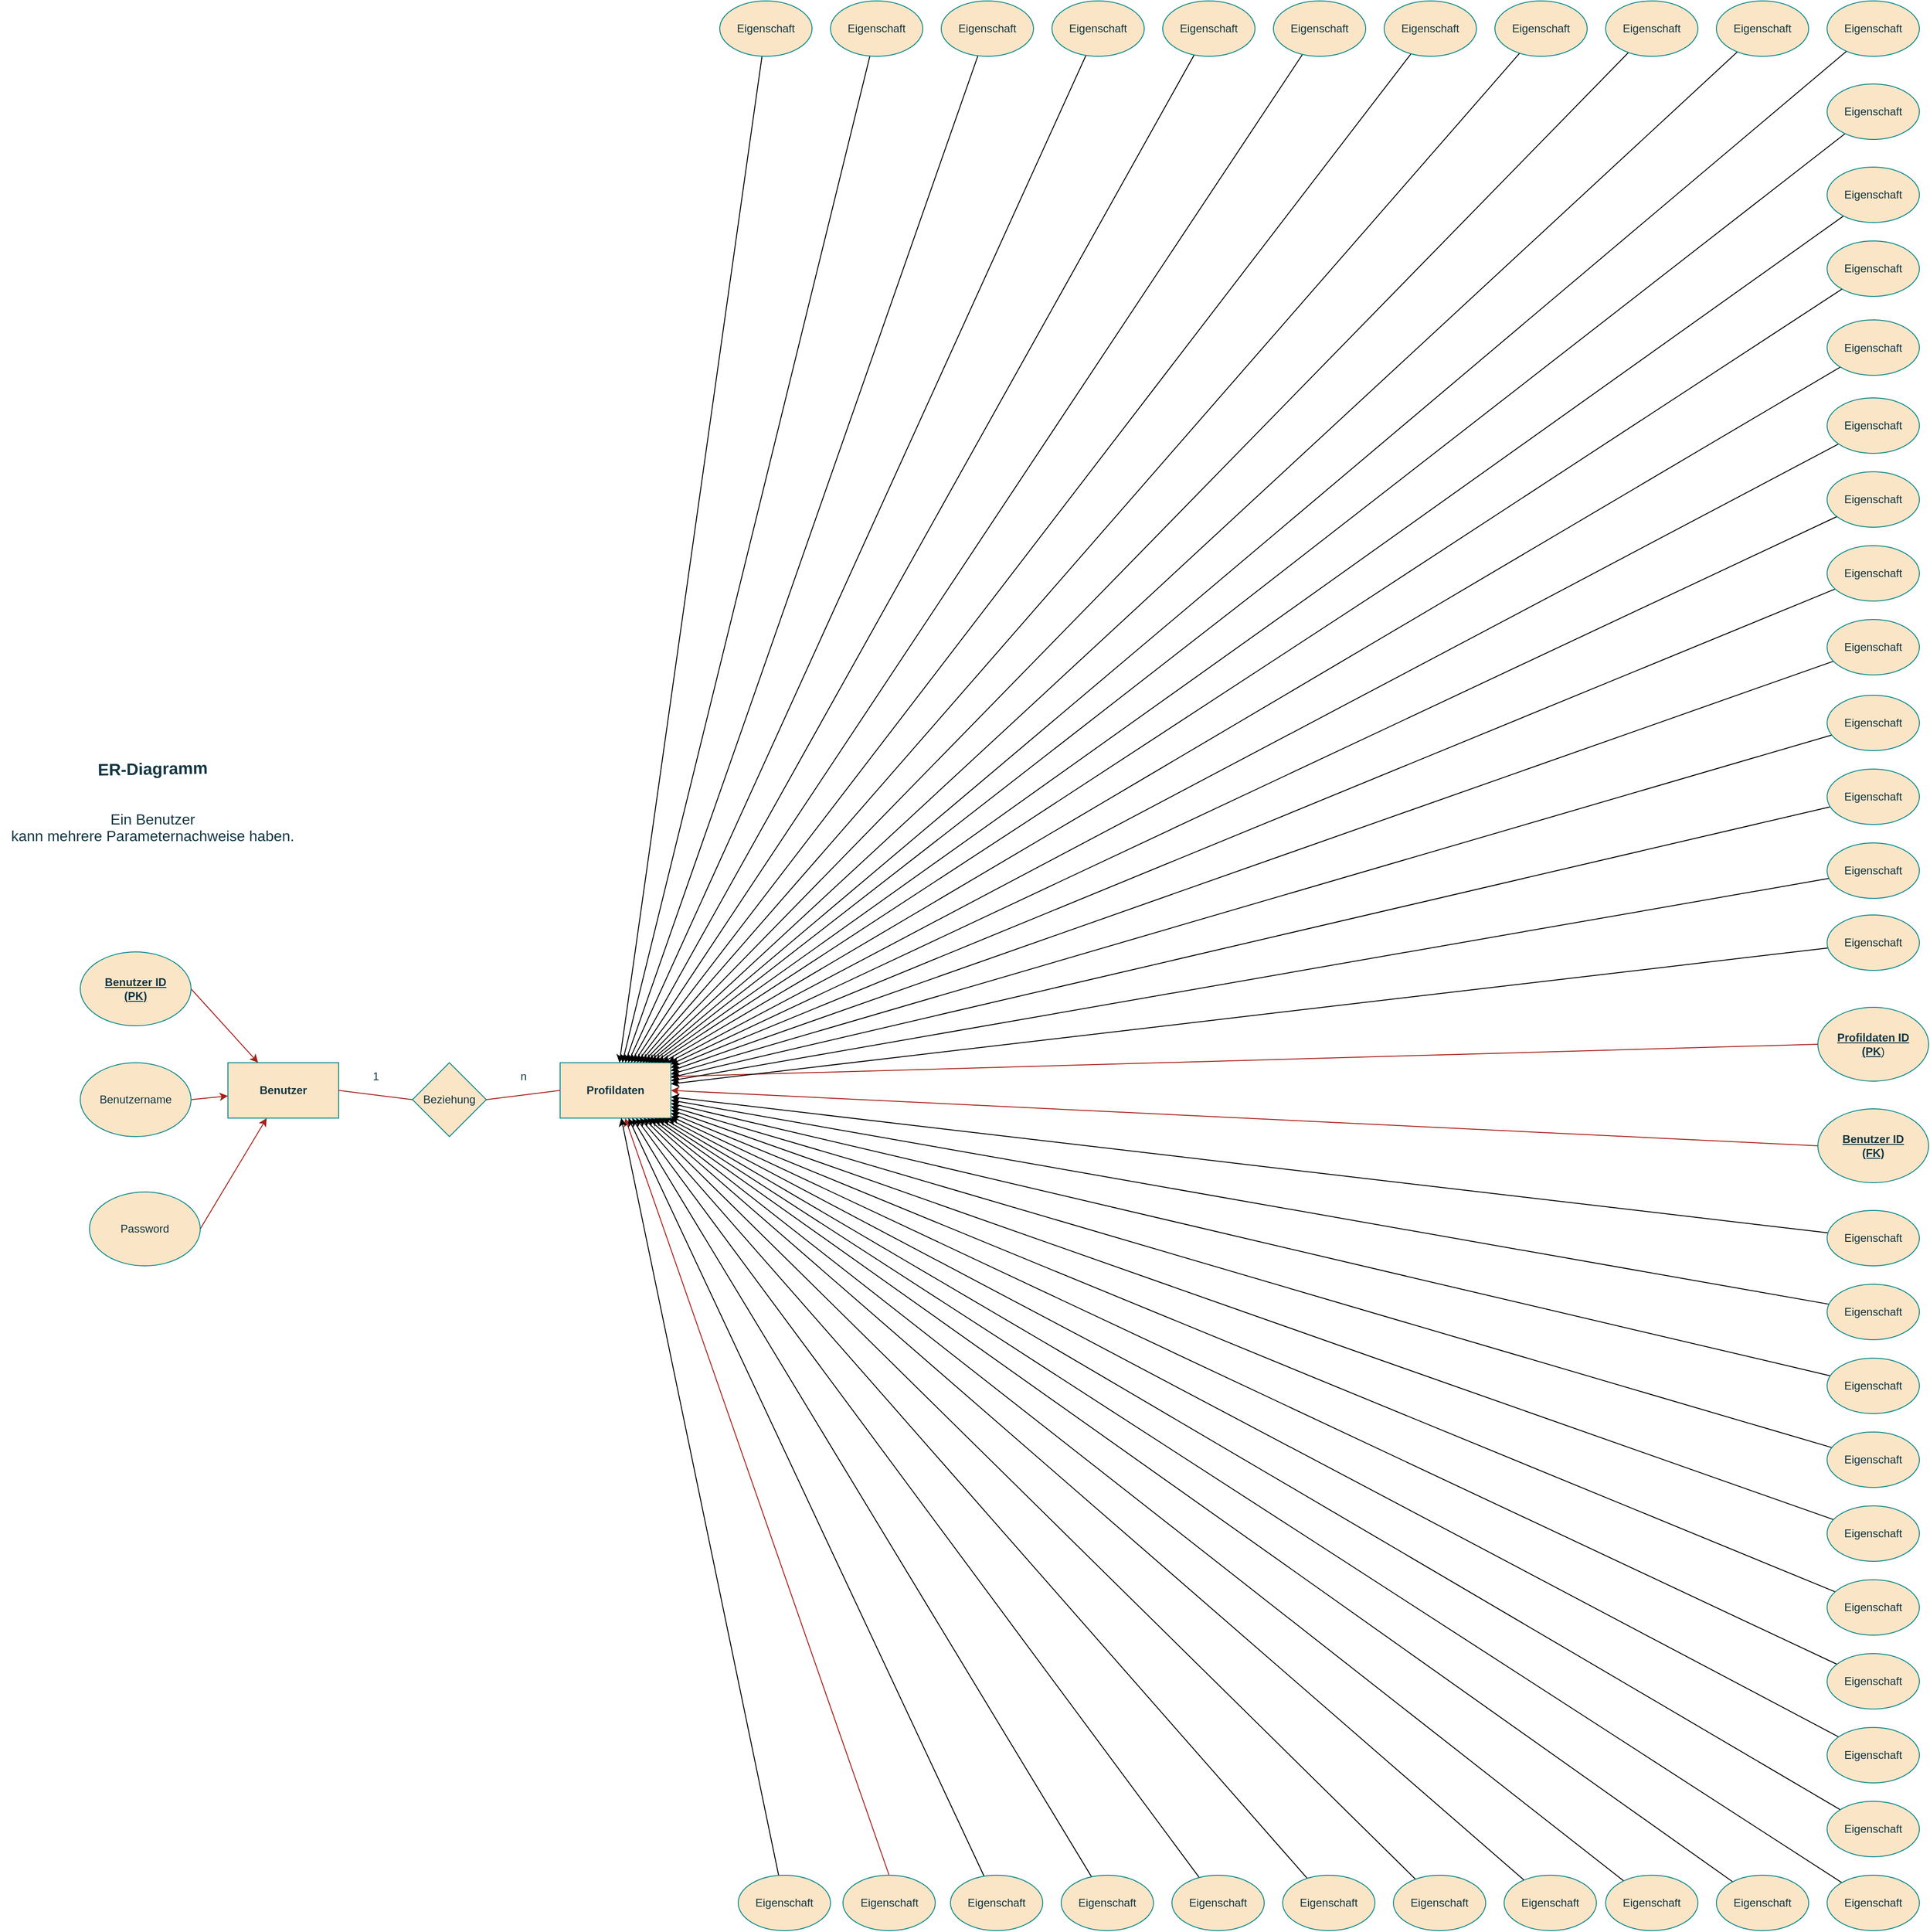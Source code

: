 <mxfile version="24.8.6">
  <diagram name="Seite-1" id="MP-LLtCLatFORLgfSGGj">
    <mxGraphModel dx="4717" dy="3384" grid="1" gridSize="10" guides="1" tooltips="1" connect="1" arrows="1" fold="1" page="1" pageScale="1" pageWidth="827" pageHeight="1169" math="0" shadow="0">
      <root>
        <mxCell id="0" />
        <mxCell id="1" parent="0" />
        <mxCell id="QgiqVFYCfaP-VQnLxZwK-1" value="&lt;b&gt;Benutzer&lt;/b&gt;" style="rounded=0;whiteSpace=wrap;html=1;labelBackgroundColor=none;fillColor=#FAE5C7;strokeColor=#0F8B8D;fontColor=#143642;" parent="1" vertex="1">
          <mxGeometry x="-253" y="220" width="120" height="60" as="geometry" />
        </mxCell>
        <mxCell id="QgiqVFYCfaP-VQnLxZwK-2" style="rounded=0;orthogonalLoop=1;jettySize=auto;html=1;exitX=1;exitY=0.5;exitDx=0;exitDy=0;labelBackgroundColor=none;strokeColor=#A8201A;fontColor=default;" parent="1" source="QgiqVFYCfaP-VQnLxZwK-3" target="QgiqVFYCfaP-VQnLxZwK-1" edge="1">
          <mxGeometry relative="1" as="geometry" />
        </mxCell>
        <mxCell id="QgiqVFYCfaP-VQnLxZwK-3" value="Benutzername" style="ellipse;whiteSpace=wrap;html=1;labelBackgroundColor=none;fillColor=#FAE5C7;strokeColor=#0F8B8D;fontColor=#143642;" parent="1" vertex="1">
          <mxGeometry x="-413" y="220" width="120" height="80" as="geometry" />
        </mxCell>
        <mxCell id="QgiqVFYCfaP-VQnLxZwK-4" value="Beziehung" style="rhombus;whiteSpace=wrap;html=1;labelBackgroundColor=none;fillColor=#FAE5C7;strokeColor=#0F8B8D;fontColor=#143642;" parent="1" vertex="1">
          <mxGeometry x="-53" y="220" width="80" height="80" as="geometry" />
        </mxCell>
        <mxCell id="QgiqVFYCfaP-VQnLxZwK-5" value="&lt;b&gt;Profildaten&lt;/b&gt;" style="rounded=0;whiteSpace=wrap;html=1;labelBackgroundColor=none;fillColor=#FAE5C7;strokeColor=#0F8B8D;fontColor=#143642;" parent="1" vertex="1">
          <mxGeometry x="107" y="220" width="120" height="60" as="geometry" />
        </mxCell>
        <mxCell id="QgiqVFYCfaP-VQnLxZwK-6" value="" style="endArrow=none;html=1;rounded=0;exitX=1;exitY=0.5;exitDx=0;exitDy=0;entryX=0;entryY=0.5;entryDx=0;entryDy=0;labelBackgroundColor=none;strokeColor=#A8201A;fontColor=default;" parent="1" source="QgiqVFYCfaP-VQnLxZwK-1" target="QgiqVFYCfaP-VQnLxZwK-4" edge="1">
          <mxGeometry width="50" height="50" relative="1" as="geometry">
            <mxPoint x="-93" y="180" as="sourcePoint" />
            <mxPoint x="-43" y="130" as="targetPoint" />
          </mxGeometry>
        </mxCell>
        <mxCell id="QgiqVFYCfaP-VQnLxZwK-7" value="" style="endArrow=none;html=1;rounded=0;exitX=1;exitY=0.5;exitDx=0;exitDy=0;entryX=0;entryY=0.5;entryDx=0;entryDy=0;labelBackgroundColor=none;strokeColor=#A8201A;fontColor=default;" parent="1" source="QgiqVFYCfaP-VQnLxZwK-4" target="QgiqVFYCfaP-VQnLxZwK-5" edge="1">
          <mxGeometry width="50" height="50" relative="1" as="geometry">
            <mxPoint x="67" y="210" as="sourcePoint" />
            <mxPoint x="117" y="160" as="targetPoint" />
          </mxGeometry>
        </mxCell>
        <mxCell id="QgiqVFYCfaP-VQnLxZwK-8" value="1" style="text;html=1;align=center;verticalAlign=middle;resizable=0;points=[];autosize=1;strokeColor=none;fillColor=none;labelBackgroundColor=none;fontColor=#143642;" parent="1" vertex="1">
          <mxGeometry x="-108" y="220" width="30" height="30" as="geometry" />
        </mxCell>
        <mxCell id="QgiqVFYCfaP-VQnLxZwK-9" value="n" style="text;html=1;align=center;verticalAlign=middle;resizable=0;points=[];autosize=1;strokeColor=none;fillColor=none;labelBackgroundColor=none;fontColor=#143642;" parent="1" vertex="1">
          <mxGeometry x="52" y="220" width="30" height="30" as="geometry" />
        </mxCell>
        <mxCell id="QgiqVFYCfaP-VQnLxZwK-10" style="rounded=0;orthogonalLoop=1;jettySize=auto;html=1;exitX=0;exitY=0.5;exitDx=0;exitDy=0;entryX=1;entryY=0.5;entryDx=0;entryDy=0;labelBackgroundColor=none;strokeColor=#A8201A;fontColor=default;" parent="1" source="QgiqVFYCfaP-VQnLxZwK-11" target="QgiqVFYCfaP-VQnLxZwK-5" edge="1">
          <mxGeometry relative="1" as="geometry" />
        </mxCell>
        <mxCell id="QgiqVFYCfaP-VQnLxZwK-11" value="&lt;b&gt;&lt;u&gt;Benutzer ID&lt;/u&gt;&lt;/b&gt;&lt;div&gt;&lt;b&gt;&lt;u&gt;(FK)&lt;/u&gt;&lt;/b&gt;&lt;/div&gt;" style="ellipse;whiteSpace=wrap;html=1;labelBackgroundColor=none;fillColor=#FAE5C7;strokeColor=#0F8B8D;fontColor=#143642;" parent="1" vertex="1">
          <mxGeometry x="1470" y="270" width="120" height="80" as="geometry" />
        </mxCell>
        <mxCell id="QgiqVFYCfaP-VQnLxZwK-12" style="rounded=0;orthogonalLoop=1;jettySize=auto;html=1;exitX=1;exitY=0.5;exitDx=0;exitDy=0;labelBackgroundColor=none;strokeColor=#A8201A;fontColor=default;" parent="1" source="QgiqVFYCfaP-VQnLxZwK-13" target="QgiqVFYCfaP-VQnLxZwK-1" edge="1">
          <mxGeometry relative="1" as="geometry" />
        </mxCell>
        <mxCell id="QgiqVFYCfaP-VQnLxZwK-13" value="Password" style="ellipse;whiteSpace=wrap;html=1;labelBackgroundColor=none;fillColor=#FAE5C7;strokeColor=#0F8B8D;fontColor=#143642;" parent="1" vertex="1">
          <mxGeometry x="-403" y="360" width="120" height="80" as="geometry" />
        </mxCell>
        <mxCell id="QgiqVFYCfaP-VQnLxZwK-14" style="rounded=0;orthogonalLoop=1;jettySize=auto;html=1;exitX=1;exitY=0.5;exitDx=0;exitDy=0;labelBackgroundColor=none;strokeColor=#A8201A;fontColor=default;" parent="1" source="QgiqVFYCfaP-VQnLxZwK-15" target="QgiqVFYCfaP-VQnLxZwK-1" edge="1">
          <mxGeometry relative="1" as="geometry" />
        </mxCell>
        <mxCell id="QgiqVFYCfaP-VQnLxZwK-15" value="&lt;u&gt;&lt;b&gt;Benutzer ID&lt;/b&gt;&lt;/u&gt;&lt;div&gt;&lt;u&gt;&lt;b&gt;(PK)&lt;/b&gt;&lt;/u&gt;&lt;/div&gt;" style="ellipse;whiteSpace=wrap;html=1;labelBackgroundColor=none;fillColor=#FAE5C7;strokeColor=#0F8B8D;fontColor=#143642;" parent="1" vertex="1">
          <mxGeometry x="-413" y="100" width="120" height="80" as="geometry" />
        </mxCell>
        <mxCell id="QgiqVFYCfaP-VQnLxZwK-22" style="rounded=0;orthogonalLoop=1;jettySize=auto;html=1;exitX=0.5;exitY=0;exitDx=0;exitDy=0;labelBackgroundColor=none;strokeColor=#A8201A;fontColor=default;curved=1;" parent="1" source="QgiqVFYCfaP-VQnLxZwK-23" target="QgiqVFYCfaP-VQnLxZwK-5" edge="1">
          <mxGeometry relative="1" as="geometry" />
        </mxCell>
        <mxCell id="QgiqVFYCfaP-VQnLxZwK-23" value="Eigenschaft" style="ellipse;whiteSpace=wrap;html=1;labelBackgroundColor=none;fillColor=#FAE5C7;strokeColor=#0F8B8D;fontColor=#143642;" parent="1" vertex="1">
          <mxGeometry x="413.5" y="1100" width="100" height="60" as="geometry" />
        </mxCell>
        <mxCell id="QgiqVFYCfaP-VQnLxZwK-26" style="rounded=0;orthogonalLoop=1;jettySize=auto;html=1;exitX=0;exitY=0.5;exitDx=0;exitDy=0;entryX=1;entryY=0.25;entryDx=0;entryDy=0;labelBackgroundColor=none;strokeColor=#A8201A;fontColor=default;" parent="1" source="QgiqVFYCfaP-VQnLxZwK-27" target="QgiqVFYCfaP-VQnLxZwK-5" edge="1">
          <mxGeometry relative="1" as="geometry" />
        </mxCell>
        <mxCell id="QgiqVFYCfaP-VQnLxZwK-27" value="&lt;b&gt;&lt;u&gt;Profildaten ID&lt;/u&gt;&lt;/b&gt;&lt;div&gt;&lt;b&gt;&lt;u&gt;(PK&lt;/u&gt;&lt;/b&gt;)&lt;/div&gt;" style="ellipse;whiteSpace=wrap;html=1;labelBackgroundColor=none;fillColor=#FAE5C7;strokeColor=#0F8B8D;fontColor=#143642;" parent="1" vertex="1">
          <mxGeometry x="1470" y="160" width="120" height="80" as="geometry" />
        </mxCell>
        <mxCell id="QgiqVFYCfaP-VQnLxZwK-28" value="&lt;p style=&quot;mso-margin-top-alt:auto;mso-margin-bottom-alt:auto;&lt;br/&gt;line-height:normal;mso-outline-level:3&quot; class=&quot;MsoNormal&quot;&gt;&lt;b&gt;&lt;span style=&quot;font-size:13.5pt;&lt;br/&gt;font-family:&amp;quot;Times New Roman&amp;quot;,serif;mso-fareast-font-family:&amp;quot;Times New Roman&amp;quot;;&lt;br/&gt;mso-font-kerning:0pt;mso-ligatures:none;mso-fareast-language:DE&quot;&gt;ER-Diagramm&lt;br&gt;&lt;/span&gt;&lt;/b&gt;&lt;/p&gt;" style="text;html=1;align=center;verticalAlign=middle;resizable=0;points=[];autosize=1;strokeColor=none;fillColor=none;rotation=-1;labelBackgroundColor=none;fontColor=#143642;" parent="1" vertex="1">
          <mxGeometry x="-405" y="-128" width="140" height="60" as="geometry" />
        </mxCell>
        <mxCell id="QgiqVFYCfaP-VQnLxZwK-29" value="&lt;p style=&quot;mso-margin-top-alt:auto;mso-margin-bottom-alt:auto;&lt;br/&gt;margin-left:36.0pt;line-height:normal&quot; class=&quot;MsoNormal&quot;&gt;&lt;span style=&quot;font-size:12.0pt;&lt;br/&gt;font-family:&amp;quot;Times New Roman&amp;quot;,serif;mso-fareast-font-family:&amp;quot;Times New Roman&amp;quot;;&lt;br/&gt;mso-font-kerning:0pt;mso-ligatures:none;mso-fareast-language:DE&quot;&gt;Ein Benutzer&lt;br&gt;kann mehrere Parameternachweise haben.&lt;b&gt;&lt;/b&gt;&lt;/span&gt;&lt;/p&gt;" style="text;html=1;align=center;verticalAlign=middle;resizable=0;points=[];autosize=1;strokeColor=none;fillColor=none;labelBackgroundColor=none;fontColor=#143642;" parent="1" vertex="1">
          <mxGeometry x="-500" y="-70" width="330" height="70" as="geometry" />
        </mxCell>
        <mxCell id="cBlSXwgAB2ltFDq-QTNZ-32" style="rounded=0;orthogonalLoop=1;jettySize=auto;html=1;" edge="1" parent="1" source="QgiqVFYCfaP-VQnLxZwK-30" target="QgiqVFYCfaP-VQnLxZwK-5">
          <mxGeometry relative="1" as="geometry" />
        </mxCell>
        <mxCell id="QgiqVFYCfaP-VQnLxZwK-30" value="Eigenschaft" style="ellipse;whiteSpace=wrap;html=1;labelBackgroundColor=none;fillColor=#FAE5C7;strokeColor=#0F8B8D;fontColor=#143642;" parent="1" vertex="1">
          <mxGeometry x="1480" y="-930" width="100" height="60" as="geometry" />
        </mxCell>
        <mxCell id="cBlSXwgAB2ltFDq-QTNZ-31" style="rounded=0;orthogonalLoop=1;jettySize=auto;html=1;" edge="1" parent="1" source="QgiqVFYCfaP-VQnLxZwK-31" target="QgiqVFYCfaP-VQnLxZwK-5">
          <mxGeometry relative="1" as="geometry" />
        </mxCell>
        <mxCell id="QgiqVFYCfaP-VQnLxZwK-31" value="Eigenschaft" style="ellipse;whiteSpace=wrap;html=1;labelBackgroundColor=none;fillColor=#FAE5C7;strokeColor=#0F8B8D;fontColor=#143642;" parent="1" vertex="1">
          <mxGeometry x="1480" y="-840" width="100" height="60" as="geometry" />
        </mxCell>
        <mxCell id="cBlSXwgAB2ltFDq-QTNZ-30" style="rounded=0;orthogonalLoop=1;jettySize=auto;html=1;" edge="1" parent="1" source="QgiqVFYCfaP-VQnLxZwK-32" target="QgiqVFYCfaP-VQnLxZwK-5">
          <mxGeometry relative="1" as="geometry" />
        </mxCell>
        <mxCell id="QgiqVFYCfaP-VQnLxZwK-32" value="Eigenschaft" style="ellipse;whiteSpace=wrap;html=1;labelBackgroundColor=none;fillColor=#FAE5C7;strokeColor=#0F8B8D;fontColor=#143642;" parent="1" vertex="1">
          <mxGeometry x="1480" y="-750" width="100" height="60" as="geometry" />
        </mxCell>
        <mxCell id="cBlSXwgAB2ltFDq-QTNZ-29" style="rounded=0;orthogonalLoop=1;jettySize=auto;html=1;" edge="1" parent="1" source="QgiqVFYCfaP-VQnLxZwK-33" target="QgiqVFYCfaP-VQnLxZwK-5">
          <mxGeometry relative="1" as="geometry" />
        </mxCell>
        <mxCell id="QgiqVFYCfaP-VQnLxZwK-33" value="Eigenschaft" style="ellipse;whiteSpace=wrap;html=1;labelBackgroundColor=none;fillColor=#FAE5C7;strokeColor=#0F8B8D;fontColor=#143642;" parent="1" vertex="1">
          <mxGeometry x="1480" y="-670" width="100" height="60" as="geometry" />
        </mxCell>
        <mxCell id="cBlSXwgAB2ltFDq-QTNZ-28" style="rounded=0;orthogonalLoop=1;jettySize=auto;html=1;" edge="1" parent="1" source="QgiqVFYCfaP-VQnLxZwK-34" target="QgiqVFYCfaP-VQnLxZwK-5">
          <mxGeometry relative="1" as="geometry" />
        </mxCell>
        <mxCell id="QgiqVFYCfaP-VQnLxZwK-34" value="Eigenschaft" style="ellipse;whiteSpace=wrap;html=1;labelBackgroundColor=none;fillColor=#FAE5C7;strokeColor=#0F8B8D;fontColor=#143642;" parent="1" vertex="1">
          <mxGeometry x="1480" y="-584.5" width="100" height="60" as="geometry" />
        </mxCell>
        <mxCell id="cBlSXwgAB2ltFDq-QTNZ-27" style="rounded=0;orthogonalLoop=1;jettySize=auto;html=1;" edge="1" parent="1" source="QgiqVFYCfaP-VQnLxZwK-35" target="QgiqVFYCfaP-VQnLxZwK-5">
          <mxGeometry relative="1" as="geometry" />
        </mxCell>
        <mxCell id="QgiqVFYCfaP-VQnLxZwK-35" value="Eigenschaft" style="ellipse;whiteSpace=wrap;html=1;labelBackgroundColor=none;fillColor=#FAE5C7;strokeColor=#0F8B8D;fontColor=#143642;" parent="1" vertex="1">
          <mxGeometry x="1480" y="-500" width="100" height="60" as="geometry" />
        </mxCell>
        <mxCell id="cBlSXwgAB2ltFDq-QTNZ-26" style="rounded=0;orthogonalLoop=1;jettySize=auto;html=1;" edge="1" parent="1" source="QgiqVFYCfaP-VQnLxZwK-36" target="QgiqVFYCfaP-VQnLxZwK-5">
          <mxGeometry relative="1" as="geometry" />
        </mxCell>
        <mxCell id="QgiqVFYCfaP-VQnLxZwK-36" value="Eigenschaft" style="ellipse;whiteSpace=wrap;html=1;labelBackgroundColor=none;fillColor=#FAE5C7;strokeColor=#0F8B8D;fontColor=#143642;" parent="1" vertex="1">
          <mxGeometry x="1480" y="-420" width="100" height="60" as="geometry" />
        </mxCell>
        <mxCell id="cBlSXwgAB2ltFDq-QTNZ-25" style="rounded=0;orthogonalLoop=1;jettySize=auto;html=1;" edge="1" parent="1" source="QgiqVFYCfaP-VQnLxZwK-37" target="QgiqVFYCfaP-VQnLxZwK-5">
          <mxGeometry relative="1" as="geometry" />
        </mxCell>
        <mxCell id="QgiqVFYCfaP-VQnLxZwK-37" value="Eigenschaft" style="ellipse;whiteSpace=wrap;html=1;labelBackgroundColor=none;fillColor=#FAE5C7;strokeColor=#0F8B8D;fontColor=#143642;" parent="1" vertex="1">
          <mxGeometry x="1480" y="-340" width="100" height="60" as="geometry" />
        </mxCell>
        <mxCell id="cBlSXwgAB2ltFDq-QTNZ-24" style="rounded=0;orthogonalLoop=1;jettySize=auto;html=1;" edge="1" parent="1" source="QgiqVFYCfaP-VQnLxZwK-38" target="QgiqVFYCfaP-VQnLxZwK-5">
          <mxGeometry relative="1" as="geometry" />
        </mxCell>
        <mxCell id="QgiqVFYCfaP-VQnLxZwK-38" value="Eigenschaft" style="ellipse;whiteSpace=wrap;html=1;labelBackgroundColor=none;fillColor=#FAE5C7;strokeColor=#0F8B8D;fontColor=#143642;" parent="1" vertex="1">
          <mxGeometry x="1480" y="-260" width="100" height="60" as="geometry" />
        </mxCell>
        <mxCell id="cBlSXwgAB2ltFDq-QTNZ-23" style="rounded=0;orthogonalLoop=1;jettySize=auto;html=1;" edge="1" parent="1" source="QgiqVFYCfaP-VQnLxZwK-39" target="QgiqVFYCfaP-VQnLxZwK-5">
          <mxGeometry relative="1" as="geometry" />
        </mxCell>
        <mxCell id="QgiqVFYCfaP-VQnLxZwK-39" value="Eigenschaft" style="ellipse;whiteSpace=wrap;html=1;labelBackgroundColor=none;fillColor=#FAE5C7;strokeColor=#0F8B8D;fontColor=#143642;" parent="1" vertex="1">
          <mxGeometry x="1480" y="-178" width="100" height="60" as="geometry" />
        </mxCell>
        <mxCell id="cBlSXwgAB2ltFDq-QTNZ-22" style="rounded=0;orthogonalLoop=1;jettySize=auto;html=1;" edge="1" parent="1" source="QgiqVFYCfaP-VQnLxZwK-40" target="QgiqVFYCfaP-VQnLxZwK-5">
          <mxGeometry relative="1" as="geometry" />
        </mxCell>
        <mxCell id="QgiqVFYCfaP-VQnLxZwK-40" value="Eigenschaft" style="ellipse;whiteSpace=wrap;html=1;labelBackgroundColor=none;fillColor=#FAE5C7;strokeColor=#0F8B8D;fontColor=#143642;" parent="1" vertex="1">
          <mxGeometry x="1480" y="-98" width="100" height="60" as="geometry" />
        </mxCell>
        <mxCell id="cBlSXwgAB2ltFDq-QTNZ-20" style="rounded=0;orthogonalLoop=1;jettySize=auto;html=1;" edge="1" parent="1" source="QgiqVFYCfaP-VQnLxZwK-41" target="QgiqVFYCfaP-VQnLxZwK-5">
          <mxGeometry relative="1" as="geometry" />
        </mxCell>
        <mxCell id="QgiqVFYCfaP-VQnLxZwK-41" value="Eigenschaft" style="ellipse;whiteSpace=wrap;html=1;labelBackgroundColor=none;fillColor=#FAE5C7;strokeColor=#0F8B8D;fontColor=#143642;" parent="1" vertex="1">
          <mxGeometry x="1480" y="-18" width="100" height="60" as="geometry" />
        </mxCell>
        <mxCell id="cBlSXwgAB2ltFDq-QTNZ-21" style="rounded=0;orthogonalLoop=1;jettySize=auto;html=1;" edge="1" parent="1" source="QgiqVFYCfaP-VQnLxZwK-42" target="QgiqVFYCfaP-VQnLxZwK-5">
          <mxGeometry relative="1" as="geometry" />
        </mxCell>
        <mxCell id="QgiqVFYCfaP-VQnLxZwK-42" value="Eigenschaft" style="ellipse;whiteSpace=wrap;html=1;labelBackgroundColor=none;fillColor=#FAE5C7;strokeColor=#0F8B8D;fontColor=#143642;" parent="1" vertex="1">
          <mxGeometry x="1480" y="60" width="100" height="60" as="geometry" />
        </mxCell>
        <mxCell id="cBlSXwgAB2ltFDq-QTNZ-42" style="rounded=0;orthogonalLoop=1;jettySize=auto;html=1;" edge="1" parent="1" source="QgiqVFYCfaP-VQnLxZwK-43" target="QgiqVFYCfaP-VQnLxZwK-5">
          <mxGeometry relative="1" as="geometry" />
        </mxCell>
        <mxCell id="QgiqVFYCfaP-VQnLxZwK-43" value="Eigenschaft" style="ellipse;whiteSpace=wrap;html=1;labelBackgroundColor=none;fillColor=#FAE5C7;strokeColor=#0F8B8D;fontColor=#143642;" parent="1" vertex="1">
          <mxGeometry x="280" y="-930" width="100" height="60" as="geometry" />
        </mxCell>
        <mxCell id="cBlSXwgAB2ltFDq-QTNZ-39" style="rounded=0;orthogonalLoop=1;jettySize=auto;html=1;" edge="1" parent="1" source="QgiqVFYCfaP-VQnLxZwK-44" target="QgiqVFYCfaP-VQnLxZwK-5">
          <mxGeometry relative="1" as="geometry" />
        </mxCell>
        <mxCell id="QgiqVFYCfaP-VQnLxZwK-44" value="Eigenschaft" style="ellipse;whiteSpace=wrap;html=1;labelBackgroundColor=none;fillColor=#FAE5C7;strokeColor=#0F8B8D;fontColor=#143642;" parent="1" vertex="1">
          <mxGeometry x="640" y="-930" width="100" height="60" as="geometry" />
        </mxCell>
        <mxCell id="cBlSXwgAB2ltFDq-QTNZ-38" style="rounded=0;orthogonalLoop=1;jettySize=auto;html=1;" edge="1" parent="1" source="QgiqVFYCfaP-VQnLxZwK-45" target="QgiqVFYCfaP-VQnLxZwK-5">
          <mxGeometry relative="1" as="geometry" />
        </mxCell>
        <mxCell id="QgiqVFYCfaP-VQnLxZwK-45" value="Eigenschaft" style="ellipse;whiteSpace=wrap;html=1;labelBackgroundColor=none;fillColor=#FAE5C7;strokeColor=#0F8B8D;fontColor=#143642;" parent="1" vertex="1">
          <mxGeometry x="760" y="-930" width="100" height="60" as="geometry" />
        </mxCell>
        <mxCell id="cBlSXwgAB2ltFDq-QTNZ-40" style="rounded=0;orthogonalLoop=1;jettySize=auto;html=1;" edge="1" parent="1" source="QgiqVFYCfaP-VQnLxZwK-46" target="QgiqVFYCfaP-VQnLxZwK-5">
          <mxGeometry relative="1" as="geometry" />
        </mxCell>
        <mxCell id="QgiqVFYCfaP-VQnLxZwK-46" value="Eigenschaft" style="ellipse;whiteSpace=wrap;html=1;labelBackgroundColor=none;fillColor=#FAE5C7;strokeColor=#0F8B8D;fontColor=#143642;" parent="1" vertex="1">
          <mxGeometry x="520" y="-930" width="100" height="60" as="geometry" />
        </mxCell>
        <mxCell id="cBlSXwgAB2ltFDq-QTNZ-33" style="rounded=0;orthogonalLoop=1;jettySize=auto;html=1;" edge="1" parent="1" source="QgiqVFYCfaP-VQnLxZwK-47" target="QgiqVFYCfaP-VQnLxZwK-5">
          <mxGeometry relative="1" as="geometry" />
        </mxCell>
        <mxCell id="QgiqVFYCfaP-VQnLxZwK-47" value="Eigenschaft" style="ellipse;whiteSpace=wrap;html=1;labelBackgroundColor=none;fillColor=#FAE5C7;strokeColor=#0F8B8D;fontColor=#143642;" parent="1" vertex="1">
          <mxGeometry x="1360" y="-930" width="100" height="60" as="geometry" />
        </mxCell>
        <mxCell id="cBlSXwgAB2ltFDq-QTNZ-34" style="rounded=0;orthogonalLoop=1;jettySize=auto;html=1;" edge="1" parent="1" source="QgiqVFYCfaP-VQnLxZwK-48" target="QgiqVFYCfaP-VQnLxZwK-5">
          <mxGeometry relative="1" as="geometry" />
        </mxCell>
        <mxCell id="QgiqVFYCfaP-VQnLxZwK-48" value="Eigenschaft" style="ellipse;whiteSpace=wrap;html=1;labelBackgroundColor=none;fillColor=#FAE5C7;strokeColor=#0F8B8D;fontColor=#143642;" parent="1" vertex="1">
          <mxGeometry x="1240" y="-930" width="100" height="60" as="geometry" />
        </mxCell>
        <mxCell id="cBlSXwgAB2ltFDq-QTNZ-35" style="rounded=0;orthogonalLoop=1;jettySize=auto;html=1;" edge="1" parent="1" source="QgiqVFYCfaP-VQnLxZwK-49" target="QgiqVFYCfaP-VQnLxZwK-5">
          <mxGeometry relative="1" as="geometry" />
        </mxCell>
        <mxCell id="QgiqVFYCfaP-VQnLxZwK-49" value="Eigenschaft" style="ellipse;whiteSpace=wrap;html=1;labelBackgroundColor=none;fillColor=#FAE5C7;strokeColor=#0F8B8D;fontColor=#143642;" parent="1" vertex="1">
          <mxGeometry x="1120" y="-930" width="100" height="60" as="geometry" />
        </mxCell>
        <mxCell id="cBlSXwgAB2ltFDq-QTNZ-36" style="rounded=0;orthogonalLoop=1;jettySize=auto;html=1;" edge="1" parent="1" source="QgiqVFYCfaP-VQnLxZwK-50" target="QgiqVFYCfaP-VQnLxZwK-5">
          <mxGeometry relative="1" as="geometry" />
        </mxCell>
        <mxCell id="QgiqVFYCfaP-VQnLxZwK-50" value="Eigenschaft" style="ellipse;whiteSpace=wrap;html=1;labelBackgroundColor=none;fillColor=#FAE5C7;strokeColor=#0F8B8D;fontColor=#143642;" parent="1" vertex="1">
          <mxGeometry x="1000" y="-930" width="100" height="60" as="geometry" />
        </mxCell>
        <mxCell id="cBlSXwgAB2ltFDq-QTNZ-37" style="rounded=0;orthogonalLoop=1;jettySize=auto;html=1;" edge="1" parent="1" source="QgiqVFYCfaP-VQnLxZwK-51" target="QgiqVFYCfaP-VQnLxZwK-5">
          <mxGeometry relative="1" as="geometry" />
        </mxCell>
        <mxCell id="QgiqVFYCfaP-VQnLxZwK-51" value="Eigenschaft" style="ellipse;whiteSpace=wrap;html=1;labelBackgroundColor=none;fillColor=#FAE5C7;strokeColor=#0F8B8D;fontColor=#143642;" parent="1" vertex="1">
          <mxGeometry x="880" y="-930" width="100" height="60" as="geometry" />
        </mxCell>
        <mxCell id="QgiqVFYCfaP-VQnLxZwK-72" style="rounded=0;orthogonalLoop=1;jettySize=auto;html=1;" parent="1" source="QgiqVFYCfaP-VQnLxZwK-52" target="QgiqVFYCfaP-VQnLxZwK-5" edge="1">
          <mxGeometry relative="1" as="geometry" />
        </mxCell>
        <mxCell id="QgiqVFYCfaP-VQnLxZwK-52" value="Eigenschaft" style="ellipse;whiteSpace=wrap;html=1;labelBackgroundColor=none;fillColor=#FAE5C7;strokeColor=#0F8B8D;fontColor=#143642;" parent="1" vertex="1">
          <mxGeometry x="300" y="1100" width="100" height="60" as="geometry" />
        </mxCell>
        <mxCell id="cBlSXwgAB2ltFDq-QTNZ-41" style="rounded=0;orthogonalLoop=1;jettySize=auto;html=1;" edge="1" parent="1" source="QgiqVFYCfaP-VQnLxZwK-53" target="QgiqVFYCfaP-VQnLxZwK-5">
          <mxGeometry relative="1" as="geometry" />
        </mxCell>
        <mxCell id="QgiqVFYCfaP-VQnLxZwK-53" value="Eigenschaft" style="ellipse;whiteSpace=wrap;html=1;labelBackgroundColor=none;fillColor=#FAE5C7;strokeColor=#0F8B8D;fontColor=#143642;" parent="1" vertex="1">
          <mxGeometry x="400" y="-930" width="100" height="60" as="geometry" />
        </mxCell>
        <mxCell id="cBlSXwgAB2ltFDq-QTNZ-18" style="rounded=0;orthogonalLoop=1;jettySize=auto;html=1;" edge="1" parent="1" source="QgiqVFYCfaP-VQnLxZwK-54" target="QgiqVFYCfaP-VQnLxZwK-5">
          <mxGeometry relative="1" as="geometry" />
        </mxCell>
        <mxCell id="QgiqVFYCfaP-VQnLxZwK-54" value="Eigenschaft" style="ellipse;whiteSpace=wrap;html=1;labelBackgroundColor=none;fillColor=#FAE5C7;strokeColor=#0F8B8D;fontColor=#143642;" parent="1" vertex="1">
          <mxGeometry x="1480" y="380" width="100" height="60" as="geometry" />
        </mxCell>
        <mxCell id="cBlSXwgAB2ltFDq-QTNZ-17" style="rounded=0;orthogonalLoop=1;jettySize=auto;html=1;" edge="1" parent="1" source="QgiqVFYCfaP-VQnLxZwK-55" target="QgiqVFYCfaP-VQnLxZwK-5">
          <mxGeometry relative="1" as="geometry" />
        </mxCell>
        <mxCell id="QgiqVFYCfaP-VQnLxZwK-55" value="Eigenschaft" style="ellipse;whiteSpace=wrap;html=1;labelBackgroundColor=none;fillColor=#FAE5C7;strokeColor=#0F8B8D;fontColor=#143642;" parent="1" vertex="1">
          <mxGeometry x="1480" y="460" width="100" height="60" as="geometry" />
        </mxCell>
        <mxCell id="cBlSXwgAB2ltFDq-QTNZ-16" style="rounded=0;orthogonalLoop=1;jettySize=auto;html=1;" edge="1" parent="1" source="QgiqVFYCfaP-VQnLxZwK-56" target="QgiqVFYCfaP-VQnLxZwK-5">
          <mxGeometry relative="1" as="geometry" />
        </mxCell>
        <mxCell id="QgiqVFYCfaP-VQnLxZwK-56" value="Eigenschaft" style="ellipse;whiteSpace=wrap;html=1;labelBackgroundColor=none;fillColor=#FAE5C7;strokeColor=#0F8B8D;fontColor=#143642;" parent="1" vertex="1">
          <mxGeometry x="1480" y="540" width="100" height="60" as="geometry" />
        </mxCell>
        <mxCell id="cBlSXwgAB2ltFDq-QTNZ-15" style="rounded=0;orthogonalLoop=1;jettySize=auto;html=1;" edge="1" parent="1" source="QgiqVFYCfaP-VQnLxZwK-57" target="QgiqVFYCfaP-VQnLxZwK-5">
          <mxGeometry relative="1" as="geometry" />
        </mxCell>
        <mxCell id="QgiqVFYCfaP-VQnLxZwK-57" value="Eigenschaft" style="ellipse;whiteSpace=wrap;html=1;labelBackgroundColor=none;fillColor=#FAE5C7;strokeColor=#0F8B8D;fontColor=#143642;" parent="1" vertex="1">
          <mxGeometry x="1480" y="620" width="100" height="60" as="geometry" />
        </mxCell>
        <mxCell id="cBlSXwgAB2ltFDq-QTNZ-14" style="rounded=0;orthogonalLoop=1;jettySize=auto;html=1;" edge="1" parent="1" source="QgiqVFYCfaP-VQnLxZwK-58" target="QgiqVFYCfaP-VQnLxZwK-5">
          <mxGeometry relative="1" as="geometry" />
        </mxCell>
        <mxCell id="QgiqVFYCfaP-VQnLxZwK-58" value="Eigenschaft" style="ellipse;whiteSpace=wrap;html=1;labelBackgroundColor=none;fillColor=#FAE5C7;strokeColor=#0F8B8D;fontColor=#143642;" parent="1" vertex="1">
          <mxGeometry x="1480" y="700" width="100" height="60" as="geometry" />
        </mxCell>
        <mxCell id="cBlSXwgAB2ltFDq-QTNZ-13" style="rounded=0;orthogonalLoop=1;jettySize=auto;html=1;" edge="1" parent="1" source="QgiqVFYCfaP-VQnLxZwK-59" target="QgiqVFYCfaP-VQnLxZwK-5">
          <mxGeometry relative="1" as="geometry" />
        </mxCell>
        <mxCell id="QgiqVFYCfaP-VQnLxZwK-59" value="Eigenschaft" style="ellipse;whiteSpace=wrap;html=1;labelBackgroundColor=none;fillColor=#FAE5C7;strokeColor=#0F8B8D;fontColor=#143642;" parent="1" vertex="1">
          <mxGeometry x="1480" y="780" width="100" height="60" as="geometry" />
        </mxCell>
        <mxCell id="cBlSXwgAB2ltFDq-QTNZ-12" style="rounded=0;orthogonalLoop=1;jettySize=auto;html=1;" edge="1" parent="1" source="QgiqVFYCfaP-VQnLxZwK-60" target="QgiqVFYCfaP-VQnLxZwK-5">
          <mxGeometry relative="1" as="geometry" />
        </mxCell>
        <mxCell id="QgiqVFYCfaP-VQnLxZwK-60" value="Eigenschaft" style="ellipse;whiteSpace=wrap;html=1;labelBackgroundColor=none;fillColor=#FAE5C7;strokeColor=#0F8B8D;fontColor=#143642;" parent="1" vertex="1">
          <mxGeometry x="1480" y="860" width="100" height="60" as="geometry" />
        </mxCell>
        <mxCell id="cBlSXwgAB2ltFDq-QTNZ-11" style="rounded=0;orthogonalLoop=1;jettySize=auto;html=1;" edge="1" parent="1" source="QgiqVFYCfaP-VQnLxZwK-61" target="QgiqVFYCfaP-VQnLxZwK-5">
          <mxGeometry relative="1" as="geometry" />
        </mxCell>
        <mxCell id="QgiqVFYCfaP-VQnLxZwK-61" value="Eigenschaft" style="ellipse;whiteSpace=wrap;html=1;labelBackgroundColor=none;fillColor=#FAE5C7;strokeColor=#0F8B8D;fontColor=#143642;" parent="1" vertex="1">
          <mxGeometry x="1480" y="940" width="100" height="60" as="geometry" />
        </mxCell>
        <mxCell id="cBlSXwgAB2ltFDq-QTNZ-10" style="rounded=0;orthogonalLoop=1;jettySize=auto;html=1;" edge="1" parent="1" source="QgiqVFYCfaP-VQnLxZwK-62" target="QgiqVFYCfaP-VQnLxZwK-5">
          <mxGeometry relative="1" as="geometry" />
        </mxCell>
        <mxCell id="QgiqVFYCfaP-VQnLxZwK-62" value="Eigenschaft" style="ellipse;whiteSpace=wrap;html=1;labelBackgroundColor=none;fillColor=#FAE5C7;strokeColor=#0F8B8D;fontColor=#143642;" parent="1" vertex="1">
          <mxGeometry x="1480" y="1020" width="100" height="60" as="geometry" />
        </mxCell>
        <mxCell id="cBlSXwgAB2ltFDq-QTNZ-9" style="rounded=0;orthogonalLoop=1;jettySize=auto;html=1;" edge="1" parent="1" source="QgiqVFYCfaP-VQnLxZwK-63" target="QgiqVFYCfaP-VQnLxZwK-5">
          <mxGeometry relative="1" as="geometry" />
        </mxCell>
        <mxCell id="QgiqVFYCfaP-VQnLxZwK-63" value="Eigenschaft" style="ellipse;whiteSpace=wrap;html=1;labelBackgroundColor=none;fillColor=#FAE5C7;strokeColor=#0F8B8D;fontColor=#143642;" parent="1" vertex="1">
          <mxGeometry x="1480" y="1100" width="100" height="60" as="geometry" />
        </mxCell>
        <mxCell id="cBlSXwgAB2ltFDq-QTNZ-8" style="rounded=0;orthogonalLoop=1;jettySize=auto;html=1;" edge="1" parent="1" source="QgiqVFYCfaP-VQnLxZwK-64" target="QgiqVFYCfaP-VQnLxZwK-5">
          <mxGeometry relative="1" as="geometry" />
        </mxCell>
        <mxCell id="QgiqVFYCfaP-VQnLxZwK-64" value="Eigenschaft" style="ellipse;whiteSpace=wrap;html=1;labelBackgroundColor=none;fillColor=#FAE5C7;strokeColor=#0F8B8D;fontColor=#143642;" parent="1" vertex="1">
          <mxGeometry x="1360" y="1100" width="100" height="60" as="geometry" />
        </mxCell>
        <mxCell id="cBlSXwgAB2ltFDq-QTNZ-7" style="rounded=0;orthogonalLoop=1;jettySize=auto;html=1;" edge="1" parent="1" source="QgiqVFYCfaP-VQnLxZwK-65" target="QgiqVFYCfaP-VQnLxZwK-5">
          <mxGeometry relative="1" as="geometry" />
        </mxCell>
        <mxCell id="QgiqVFYCfaP-VQnLxZwK-65" value="Eigenschaft" style="ellipse;whiteSpace=wrap;html=1;labelBackgroundColor=none;fillColor=#FAE5C7;strokeColor=#0F8B8D;fontColor=#143642;" parent="1" vertex="1">
          <mxGeometry x="1240" y="1100" width="100" height="60" as="geometry" />
        </mxCell>
        <mxCell id="cBlSXwgAB2ltFDq-QTNZ-6" style="rounded=0;orthogonalLoop=1;jettySize=auto;html=1;" edge="1" parent="1" source="QgiqVFYCfaP-VQnLxZwK-66" target="QgiqVFYCfaP-VQnLxZwK-5">
          <mxGeometry relative="1" as="geometry" />
        </mxCell>
        <mxCell id="QgiqVFYCfaP-VQnLxZwK-66" value="Eigenschaft" style="ellipse;whiteSpace=wrap;html=1;labelBackgroundColor=none;fillColor=#FAE5C7;strokeColor=#0F8B8D;fontColor=#143642;" parent="1" vertex="1">
          <mxGeometry x="1130" y="1100" width="100" height="60" as="geometry" />
        </mxCell>
        <mxCell id="cBlSXwgAB2ltFDq-QTNZ-5" style="rounded=0;orthogonalLoop=1;jettySize=auto;html=1;" edge="1" parent="1" source="QgiqVFYCfaP-VQnLxZwK-67" target="QgiqVFYCfaP-VQnLxZwK-5">
          <mxGeometry relative="1" as="geometry" />
        </mxCell>
        <mxCell id="QgiqVFYCfaP-VQnLxZwK-67" value="Eigenschaft" style="ellipse;whiteSpace=wrap;html=1;labelBackgroundColor=none;fillColor=#FAE5C7;strokeColor=#0F8B8D;fontColor=#143642;" parent="1" vertex="1">
          <mxGeometry x="1010" y="1100" width="100" height="60" as="geometry" />
        </mxCell>
        <mxCell id="cBlSXwgAB2ltFDq-QTNZ-4" style="rounded=0;orthogonalLoop=1;jettySize=auto;html=1;" edge="1" parent="1" source="QgiqVFYCfaP-VQnLxZwK-68" target="QgiqVFYCfaP-VQnLxZwK-5">
          <mxGeometry relative="1" as="geometry" />
        </mxCell>
        <mxCell id="QgiqVFYCfaP-VQnLxZwK-68" value="Eigenschaft" style="ellipse;whiteSpace=wrap;html=1;labelBackgroundColor=none;fillColor=#FAE5C7;strokeColor=#0F8B8D;fontColor=#143642;" parent="1" vertex="1">
          <mxGeometry x="890" y="1100" width="100" height="60" as="geometry" />
        </mxCell>
        <mxCell id="cBlSXwgAB2ltFDq-QTNZ-3" style="rounded=0;orthogonalLoop=1;jettySize=auto;html=1;" edge="1" parent="1" source="QgiqVFYCfaP-VQnLxZwK-69" target="QgiqVFYCfaP-VQnLxZwK-5">
          <mxGeometry relative="1" as="geometry" />
        </mxCell>
        <mxCell id="QgiqVFYCfaP-VQnLxZwK-69" value="Eigenschaft" style="ellipse;whiteSpace=wrap;html=1;labelBackgroundColor=none;fillColor=#FAE5C7;strokeColor=#0F8B8D;fontColor=#143642;" parent="1" vertex="1">
          <mxGeometry x="770" y="1100" width="100" height="60" as="geometry" />
        </mxCell>
        <mxCell id="cBlSXwgAB2ltFDq-QTNZ-2" style="rounded=0;orthogonalLoop=1;jettySize=auto;html=1;" edge="1" parent="1" source="QgiqVFYCfaP-VQnLxZwK-70" target="QgiqVFYCfaP-VQnLxZwK-5">
          <mxGeometry relative="1" as="geometry" />
        </mxCell>
        <mxCell id="QgiqVFYCfaP-VQnLxZwK-70" value="Eigenschaft" style="ellipse;whiteSpace=wrap;html=1;labelBackgroundColor=none;fillColor=#FAE5C7;strokeColor=#0F8B8D;fontColor=#143642;" parent="1" vertex="1">
          <mxGeometry x="650" y="1100" width="100" height="60" as="geometry" />
        </mxCell>
        <mxCell id="QgiqVFYCfaP-VQnLxZwK-73" style="rounded=0;orthogonalLoop=1;jettySize=auto;html=1;" parent="1" source="QgiqVFYCfaP-VQnLxZwK-71" target="QgiqVFYCfaP-VQnLxZwK-5" edge="1">
          <mxGeometry relative="1" as="geometry" />
        </mxCell>
        <mxCell id="QgiqVFYCfaP-VQnLxZwK-71" value="Eigenschaft" style="ellipse;whiteSpace=wrap;html=1;labelBackgroundColor=none;fillColor=#FAE5C7;strokeColor=#0F8B8D;fontColor=#143642;" parent="1" vertex="1">
          <mxGeometry x="530" y="1100" width="100" height="60" as="geometry" />
        </mxCell>
      </root>
    </mxGraphModel>
  </diagram>
</mxfile>
